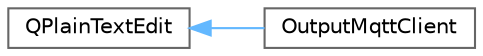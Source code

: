 digraph "Graphical Class Hierarchy"
{
 // LATEX_PDF_SIZE
  bgcolor="transparent";
  edge [fontname=Helvetica,fontsize=10,labelfontname=Helvetica,labelfontsize=10];
  node [fontname=Helvetica,fontsize=10,shape=box,height=0.2,width=0.4];
  rankdir="LR";
  Node0 [id="Node000000",label="QPlainTextEdit",height=0.2,width=0.4,color="grey40", fillcolor="white", style="filled",URL="$class_q_plain_text_edit.html",tooltip=" "];
  Node0 -> Node1 [id="edge3_Node000000_Node000001",dir="back",color="steelblue1",style="solid",tooltip=" "];
  Node1 [id="Node000001",label="OutputMqttClient",height=0.2,width=0.4,color="grey40", fillcolor="white", style="filled",URL="$class_output_mqtt_client.html",tooltip="The OutputMqttClient class extends QPlainTextEdit to provide MQTT subscription and message display ca..."];
}
